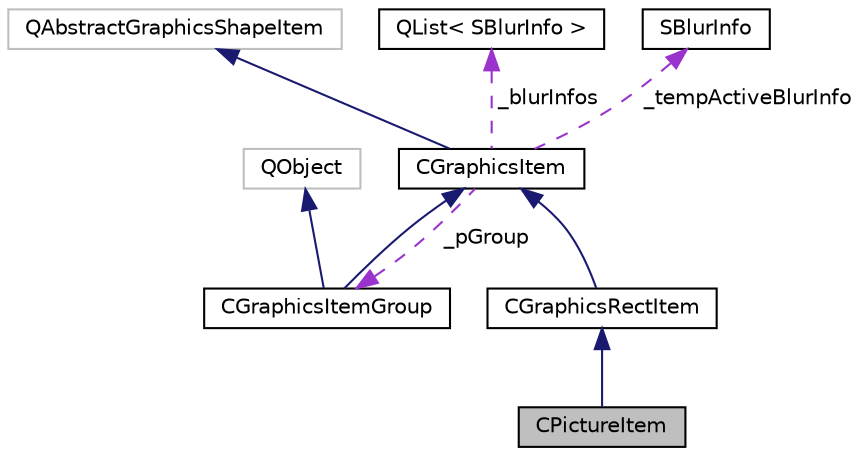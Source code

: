 digraph "CPictureItem"
{
  edge [fontname="Helvetica",fontsize="10",labelfontname="Helvetica",labelfontsize="10"];
  node [fontname="Helvetica",fontsize="10",shape=record];
  Node4 [label="CPictureItem",height=0.2,width=0.4,color="black", fillcolor="grey75", style="filled", fontcolor="black"];
  Node5 -> Node4 [dir="back",color="midnightblue",fontsize="10",style="solid",fontname="Helvetica"];
  Node5 [label="CGraphicsRectItem",height=0.2,width=0.4,color="black", fillcolor="white", style="filled",URL="$class_c_graphics_rect_item.html"];
  Node6 -> Node5 [dir="back",color="midnightblue",fontsize="10",style="solid",fontname="Helvetica"];
  Node6 [label="CGraphicsItem",height=0.2,width=0.4,color="black", fillcolor="white", style="filled",URL="$class_c_graphics_item.html"];
  Node7 -> Node6 [dir="back",color="midnightblue",fontsize="10",style="solid",fontname="Helvetica"];
  Node7 [label="QAbstractGraphicsShapeItem",height=0.2,width=0.4,color="grey75", fillcolor="white", style="filled"];
  Node8 -> Node6 [dir="back",color="darkorchid3",fontsize="10",style="dashed",label=" _blurInfos" ,fontname="Helvetica"];
  Node8 [label="QList\< SBlurInfo \>",height=0.2,width=0.4,color="black", fillcolor="white", style="filled",URL="$class_q_list.html"];
  Node9 -> Node6 [dir="back",color="darkorchid3",fontsize="10",style="dashed",label=" _pGroup" ,fontname="Helvetica"];
  Node9 [label="CGraphicsItemGroup",height=0.2,width=0.4,color="black", fillcolor="white", style="filled",URL="$class_c_graphics_item_group.html",tooltip="The CGraphicsItemGroup class 组合图元管理类 所有的图元操作都通过该类执行。 "];
  Node10 -> Node9 [dir="back",color="midnightblue",fontsize="10",style="solid",fontname="Helvetica"];
  Node10 [label="QObject",height=0.2,width=0.4,color="grey75", fillcolor="white", style="filled"];
  Node6 -> Node9 [dir="back",color="midnightblue",fontsize="10",style="solid",fontname="Helvetica"];
  Node11 -> Node6 [dir="back",color="darkorchid3",fontsize="10",style="dashed",label=" _tempActiveBlurInfo" ,fontname="Helvetica"];
  Node11 [label="SBlurInfo",height=0.2,width=0.4,color="black", fillcolor="white", style="filled",URL="$struct_s_blur_info.html"];
}
